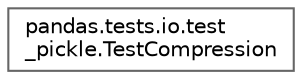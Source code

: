 digraph "Graphical Class Hierarchy"
{
 // LATEX_PDF_SIZE
  bgcolor="transparent";
  edge [fontname=Helvetica,fontsize=10,labelfontname=Helvetica,labelfontsize=10];
  node [fontname=Helvetica,fontsize=10,shape=box,height=0.2,width=0.4];
  rankdir="LR";
  Node0 [id="Node000000",label="pandas.tests.io.test\l_pickle.TestCompression",height=0.2,width=0.4,color="grey40", fillcolor="white", style="filled",URL="$d3/dd9/classpandas_1_1tests_1_1io_1_1test__pickle_1_1TestCompression.html",tooltip=" "];
}
